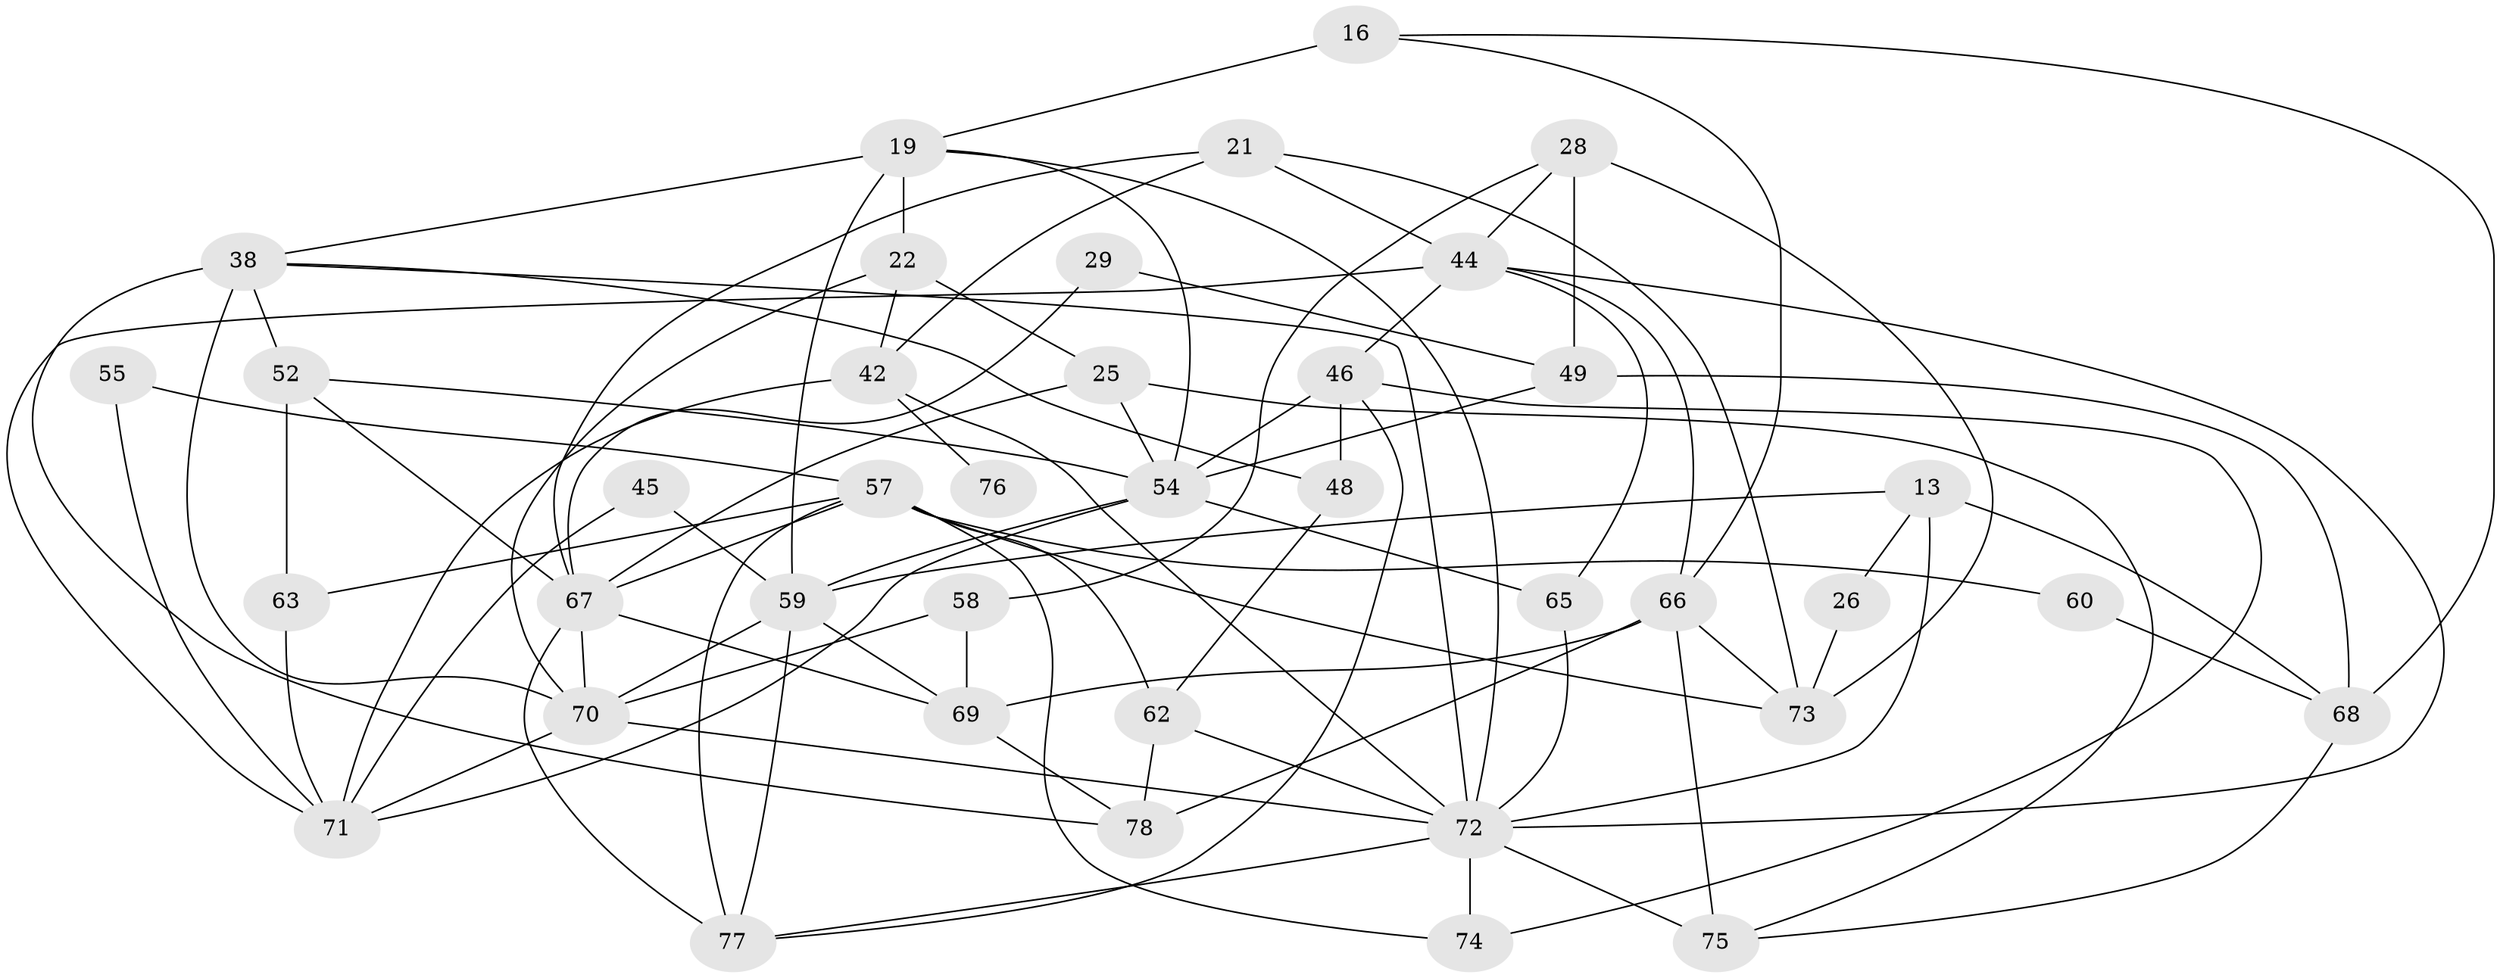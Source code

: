 // original degree distribution, {2: 0.14102564102564102, 5: 0.19230769230769232, 3: 0.3076923076923077, 7: 0.038461538461538464, 4: 0.21794871794871795, 6: 0.0641025641025641, 8: 0.038461538461538464}
// Generated by graph-tools (version 1.1) at 2025/53/03/04/25 21:53:43]
// undirected, 39 vertices, 90 edges
graph export_dot {
graph [start="1"]
  node [color=gray90,style=filled];
  13;
  16;
  19 [super="+5"];
  21;
  22;
  25;
  26;
  28;
  29;
  38;
  42 [super="+6"];
  44;
  45;
  46 [super="+4"];
  48 [super="+27"];
  49;
  52 [super="+9"];
  54 [super="+35"];
  55;
  57 [super="+11"];
  58 [super="+53"];
  59 [super="+50"];
  60;
  62 [super="+8"];
  63 [super="+24"];
  65 [super="+36"];
  66 [super="+12"];
  67 [super="+15+56"];
  68 [super="+31"];
  69 [super="+34+64"];
  70 [super="+32+51"];
  71 [super="+40+43"];
  72 [super="+23+41+37"];
  73 [super="+39+47"];
  74;
  75;
  76;
  77 [super="+18+61"];
  78 [super="+33"];
  13 -- 26;
  13 -- 59 [weight=2];
  13 -- 68;
  13 -- 72;
  16 -- 19 [weight=2];
  16 -- 66;
  16 -- 68;
  19 -- 22 [weight=2];
  19 -- 38;
  19 -- 59 [weight=2];
  19 -- 72;
  19 -- 54;
  21 -- 44;
  21 -- 73;
  21 -- 42;
  21 -- 67;
  22 -- 25;
  22 -- 42;
  22 -- 70;
  25 -- 75;
  25 -- 67;
  25 -- 54;
  26 -- 73;
  28 -- 44;
  28 -- 49;
  28 -- 58;
  28 -- 73 [weight=2];
  29 -- 49;
  29 -- 67;
  38 -- 52;
  38 -- 70 [weight=2];
  38 -- 78 [weight=2];
  38 -- 48;
  38 -- 72;
  42 -- 76 [weight=2];
  42 -- 72;
  42 -- 71;
  44 -- 46 [weight=2];
  44 -- 66;
  44 -- 65;
  44 -- 71;
  44 -- 72;
  45 -- 59;
  45 -- 71;
  46 -- 54;
  46 -- 77;
  46 -- 74;
  46 -- 48;
  48 -- 62;
  49 -- 54;
  49 -- 68 [weight=2];
  52 -- 63;
  52 -- 67 [weight=2];
  52 -- 54 [weight=2];
  54 -- 59;
  54 -- 65 [weight=2];
  54 -- 71;
  55 -- 57;
  55 -- 71;
  57 -- 77 [weight=2];
  57 -- 60 [weight=2];
  57 -- 67;
  57 -- 74;
  57 -- 62 [weight=2];
  57 -- 63;
  57 -- 73 [weight=2];
  58 -- 70;
  58 -- 69;
  59 -- 77 [weight=2];
  59 -- 69;
  59 -- 70;
  60 -- 68;
  62 -- 78;
  62 -- 72 [weight=2];
  63 -- 71;
  65 -- 72;
  66 -- 75 [weight=2];
  66 -- 78;
  66 -- 69;
  66 -- 73;
  67 -- 69 [weight=2];
  67 -- 77 [weight=3];
  67 -- 70 [weight=2];
  68 -- 75;
  69 -- 78 [weight=2];
  70 -- 71 [weight=2];
  70 -- 72;
  72 -- 75 [weight=2];
  72 -- 77;
  72 -- 74;
}
